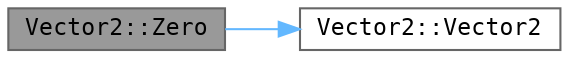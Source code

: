 digraph "Vector2::Zero"
{
 // LATEX_PDF_SIZE
  bgcolor="transparent";
  edge [fontname=Consolas,fontsize=11,labelfontname=Helvetica,labelfontsize=10];
  node [fontname=Consolas,fontsize=11,shape=box,height=0.2,width=0.4];
  rankdir="LR";
  Node1 [id="Node000001",label="Vector2::Zero",height=0.2,width=0.4,color="gray40", fillcolor="grey60", style="filled", fontcolor="black",tooltip="ゼロベクトルを返す静的メソッド"];
  Node1 -> Node2 [id="edge1_Node000001_Node000002",color="steelblue1",style="solid",tooltip=" "];
  Node2 [id="Node000002",label="Vector2::Vector2",height=0.2,width=0.4,color="grey40", fillcolor="white", style="filled",URL="$struct_vector2.html#a4001b885583512af695e038b9b9f8f95",tooltip="デフォルトコンストラクタ"];
}
